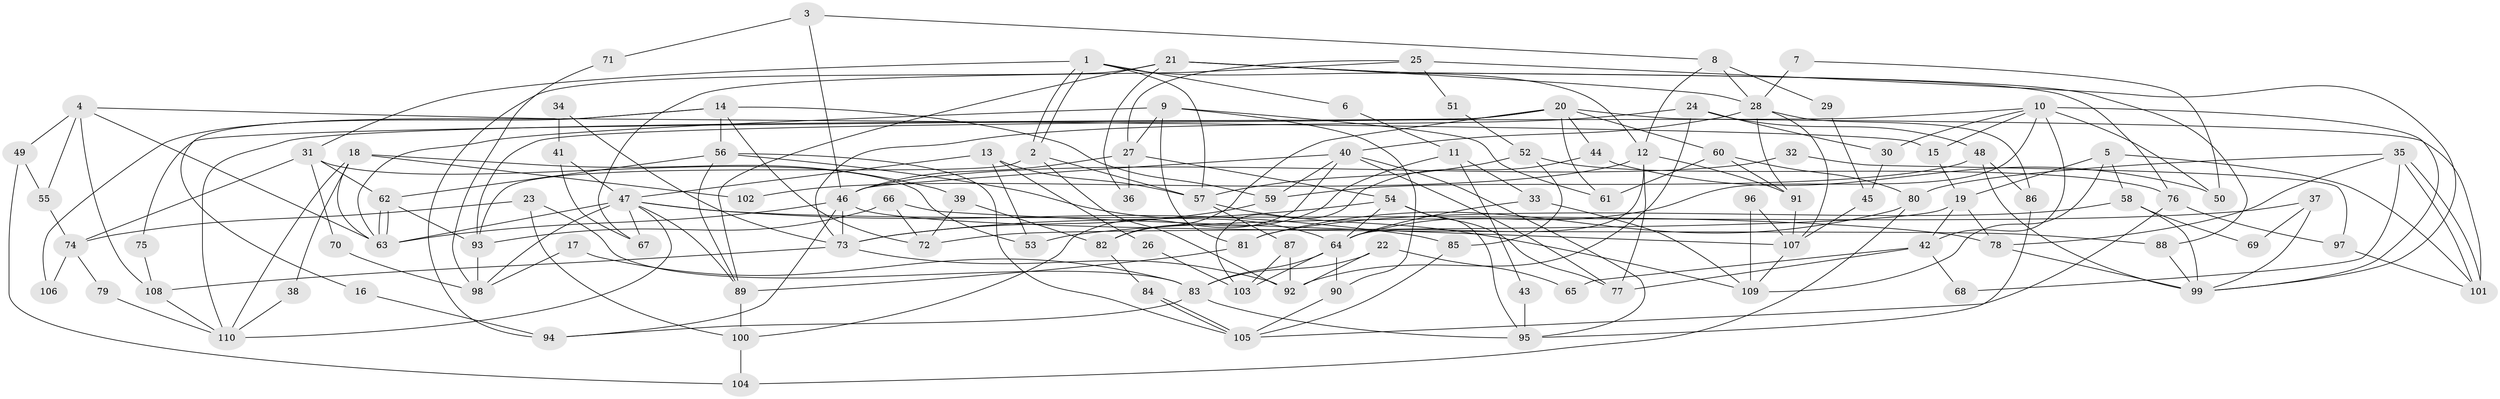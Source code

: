 // coarse degree distribution, {6: 0.15492957746478872, 3: 0.11267605633802817, 5: 0.18309859154929578, 4: 0.19718309859154928, 2: 0.16901408450704225, 8: 0.04225352112676056, 9: 0.04225352112676056, 7: 0.07042253521126761, 12: 0.014084507042253521, 11: 0.014084507042253521}
// Generated by graph-tools (version 1.1) at 2025/41/03/06/25 10:41:52]
// undirected, 110 vertices, 220 edges
graph export_dot {
graph [start="1"]
  node [color=gray90,style=filled];
  1;
  2;
  3;
  4;
  5;
  6;
  7;
  8;
  9;
  10;
  11;
  12;
  13;
  14;
  15;
  16;
  17;
  18;
  19;
  20;
  21;
  22;
  23;
  24;
  25;
  26;
  27;
  28;
  29;
  30;
  31;
  32;
  33;
  34;
  35;
  36;
  37;
  38;
  39;
  40;
  41;
  42;
  43;
  44;
  45;
  46;
  47;
  48;
  49;
  50;
  51;
  52;
  53;
  54;
  55;
  56;
  57;
  58;
  59;
  60;
  61;
  62;
  63;
  64;
  65;
  66;
  67;
  68;
  69;
  70;
  71;
  72;
  73;
  74;
  75;
  76;
  77;
  78;
  79;
  80;
  81;
  82;
  83;
  84;
  85;
  86;
  87;
  88;
  89;
  90;
  91;
  92;
  93;
  94;
  95;
  96;
  97;
  98;
  99;
  100;
  101;
  102;
  103;
  104;
  105;
  106;
  107;
  108;
  109;
  110;
  1 -- 57;
  1 -- 2;
  1 -- 2;
  1 -- 6;
  1 -- 12;
  1 -- 31;
  2 -- 93;
  2 -- 57;
  2 -- 92;
  3 -- 8;
  3 -- 46;
  3 -- 71;
  4 -- 63;
  4 -- 15;
  4 -- 49;
  4 -- 55;
  4 -- 108;
  5 -- 19;
  5 -- 109;
  5 -- 58;
  5 -- 101;
  6 -- 11;
  7 -- 50;
  7 -- 28;
  8 -- 12;
  8 -- 28;
  8 -- 29;
  9 -- 63;
  9 -- 81;
  9 -- 27;
  9 -- 61;
  9 -- 90;
  10 -- 64;
  10 -- 99;
  10 -- 15;
  10 -- 30;
  10 -- 42;
  10 -- 50;
  10 -- 110;
  11 -- 33;
  11 -- 82;
  11 -- 43;
  12 -- 77;
  12 -- 64;
  12 -- 91;
  12 -- 102;
  13 -- 47;
  13 -- 57;
  13 -- 26;
  13 -- 53;
  14 -- 56;
  14 -- 59;
  14 -- 16;
  14 -- 72;
  14 -- 106;
  15 -- 19;
  16 -- 94;
  17 -- 83;
  17 -- 98;
  18 -- 110;
  18 -- 63;
  18 -- 38;
  18 -- 39;
  18 -- 102;
  19 -- 42;
  19 -- 72;
  19 -- 78;
  20 -- 61;
  20 -- 101;
  20 -- 44;
  20 -- 60;
  20 -- 75;
  20 -- 82;
  20 -- 93;
  21 -- 88;
  21 -- 28;
  21 -- 36;
  21 -- 76;
  21 -- 89;
  21 -- 94;
  22 -- 83;
  22 -- 92;
  22 -- 65;
  23 -- 100;
  23 -- 83;
  23 -- 74;
  24 -- 73;
  24 -- 92;
  24 -- 30;
  24 -- 48;
  25 -- 99;
  25 -- 27;
  25 -- 51;
  25 -- 67;
  26 -- 103;
  27 -- 54;
  27 -- 36;
  27 -- 46;
  28 -- 86;
  28 -- 91;
  28 -- 40;
  28 -- 107;
  29 -- 45;
  30 -- 45;
  31 -- 62;
  31 -- 53;
  31 -- 70;
  31 -- 74;
  32 -- 97;
  32 -- 46;
  33 -- 109;
  33 -- 64;
  34 -- 41;
  34 -- 73;
  35 -- 78;
  35 -- 101;
  35 -- 101;
  35 -- 68;
  35 -- 80;
  37 -- 53;
  37 -- 99;
  37 -- 69;
  38 -- 110;
  39 -- 72;
  39 -- 82;
  40 -- 100;
  40 -- 46;
  40 -- 59;
  40 -- 77;
  40 -- 95;
  41 -- 47;
  41 -- 67;
  42 -- 77;
  42 -- 65;
  42 -- 68;
  43 -- 95;
  44 -- 103;
  44 -- 50;
  45 -- 107;
  46 -- 63;
  46 -- 73;
  46 -- 88;
  46 -- 94;
  47 -- 89;
  47 -- 63;
  47 -- 67;
  47 -- 78;
  47 -- 85;
  47 -- 98;
  47 -- 110;
  48 -- 59;
  48 -- 86;
  48 -- 99;
  49 -- 55;
  49 -- 104;
  51 -- 52;
  52 -- 76;
  52 -- 85;
  52 -- 57;
  54 -- 64;
  54 -- 73;
  54 -- 77;
  54 -- 95;
  55 -- 74;
  56 -- 105;
  56 -- 64;
  56 -- 62;
  56 -- 89;
  57 -- 87;
  57 -- 109;
  58 -- 99;
  58 -- 69;
  58 -- 81;
  59 -- 73;
  60 -- 80;
  60 -- 61;
  60 -- 91;
  62 -- 63;
  62 -- 63;
  62 -- 93;
  64 -- 83;
  64 -- 90;
  64 -- 103;
  66 -- 93;
  66 -- 107;
  66 -- 72;
  70 -- 98;
  71 -- 98;
  73 -- 108;
  73 -- 92;
  74 -- 79;
  74 -- 106;
  75 -- 108;
  76 -- 105;
  76 -- 97;
  78 -- 99;
  79 -- 110;
  80 -- 81;
  80 -- 104;
  81 -- 89;
  82 -- 84;
  83 -- 94;
  83 -- 95;
  84 -- 105;
  84 -- 105;
  85 -- 105;
  86 -- 95;
  87 -- 92;
  87 -- 103;
  88 -- 99;
  89 -- 100;
  90 -- 105;
  91 -- 107;
  93 -- 98;
  96 -- 109;
  96 -- 107;
  97 -- 101;
  100 -- 104;
  107 -- 109;
  108 -- 110;
}

